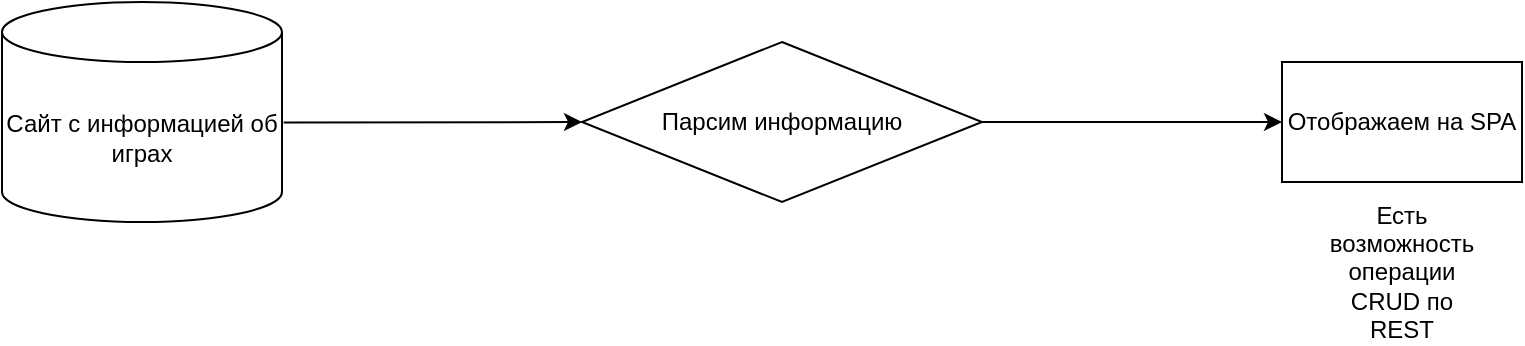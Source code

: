 <mxfile version="20.7.4" type="github">
  <diagram id="uopNkQ2YO9Q68E_QYnqX" name="Страница 1">
    <mxGraphModel dx="1195" dy="630" grid="1" gridSize="10" guides="1" tooltips="1" connect="1" arrows="1" fold="1" page="1" pageScale="1" pageWidth="1169" pageHeight="827" math="0" shadow="0">
      <root>
        <mxCell id="0" />
        <mxCell id="1" parent="0" />
        <mxCell id="oUB9SbINNLRHmrYYQC7R-1" value="Сайт с информацией об играх" style="shape=cylinder3;whiteSpace=wrap;html=1;boundedLbl=1;backgroundOutline=1;size=15;" vertex="1" parent="1">
          <mxGeometry x="100" y="180" width="140" height="110" as="geometry" />
        </mxCell>
        <mxCell id="oUB9SbINNLRHmrYYQC7R-6" style="edgeStyle=orthogonalEdgeStyle;rounded=0;orthogonalLoop=1;jettySize=auto;html=1;entryX=0;entryY=0.5;entryDx=0;entryDy=0;" edge="1" parent="1" source="oUB9SbINNLRHmrYYQC7R-2" target="oUB9SbINNLRHmrYYQC7R-4">
          <mxGeometry relative="1" as="geometry" />
        </mxCell>
        <mxCell id="oUB9SbINNLRHmrYYQC7R-2" value="Парсим информацию" style="rhombus;whiteSpace=wrap;html=1;" vertex="1" parent="1">
          <mxGeometry x="390" y="200" width="200" height="80" as="geometry" />
        </mxCell>
        <mxCell id="oUB9SbINNLRHmrYYQC7R-3" value="" style="endArrow=classic;html=1;rounded=0;exitX=1.006;exitY=0.548;exitDx=0;exitDy=0;exitPerimeter=0;entryX=0;entryY=0.5;entryDx=0;entryDy=0;" edge="1" parent="1" source="oUB9SbINNLRHmrYYQC7R-1" target="oUB9SbINNLRHmrYYQC7R-2">
          <mxGeometry width="50" height="50" relative="1" as="geometry">
            <mxPoint x="390" y="410" as="sourcePoint" />
            <mxPoint x="440" y="360" as="targetPoint" />
          </mxGeometry>
        </mxCell>
        <mxCell id="oUB9SbINNLRHmrYYQC7R-4" value="Отображаем на SPA" style="rounded=0;whiteSpace=wrap;html=1;" vertex="1" parent="1">
          <mxGeometry x="740" y="210" width="120" height="60" as="geometry" />
        </mxCell>
        <mxCell id="oUB9SbINNLRHmrYYQC7R-7" value="Есть возможность операции CRUD по REST" style="text;html=1;strokeColor=none;fillColor=none;align=center;verticalAlign=middle;whiteSpace=wrap;rounded=0;" vertex="1" parent="1">
          <mxGeometry x="770" y="300" width="60" height="30" as="geometry" />
        </mxCell>
      </root>
    </mxGraphModel>
  </diagram>
</mxfile>
